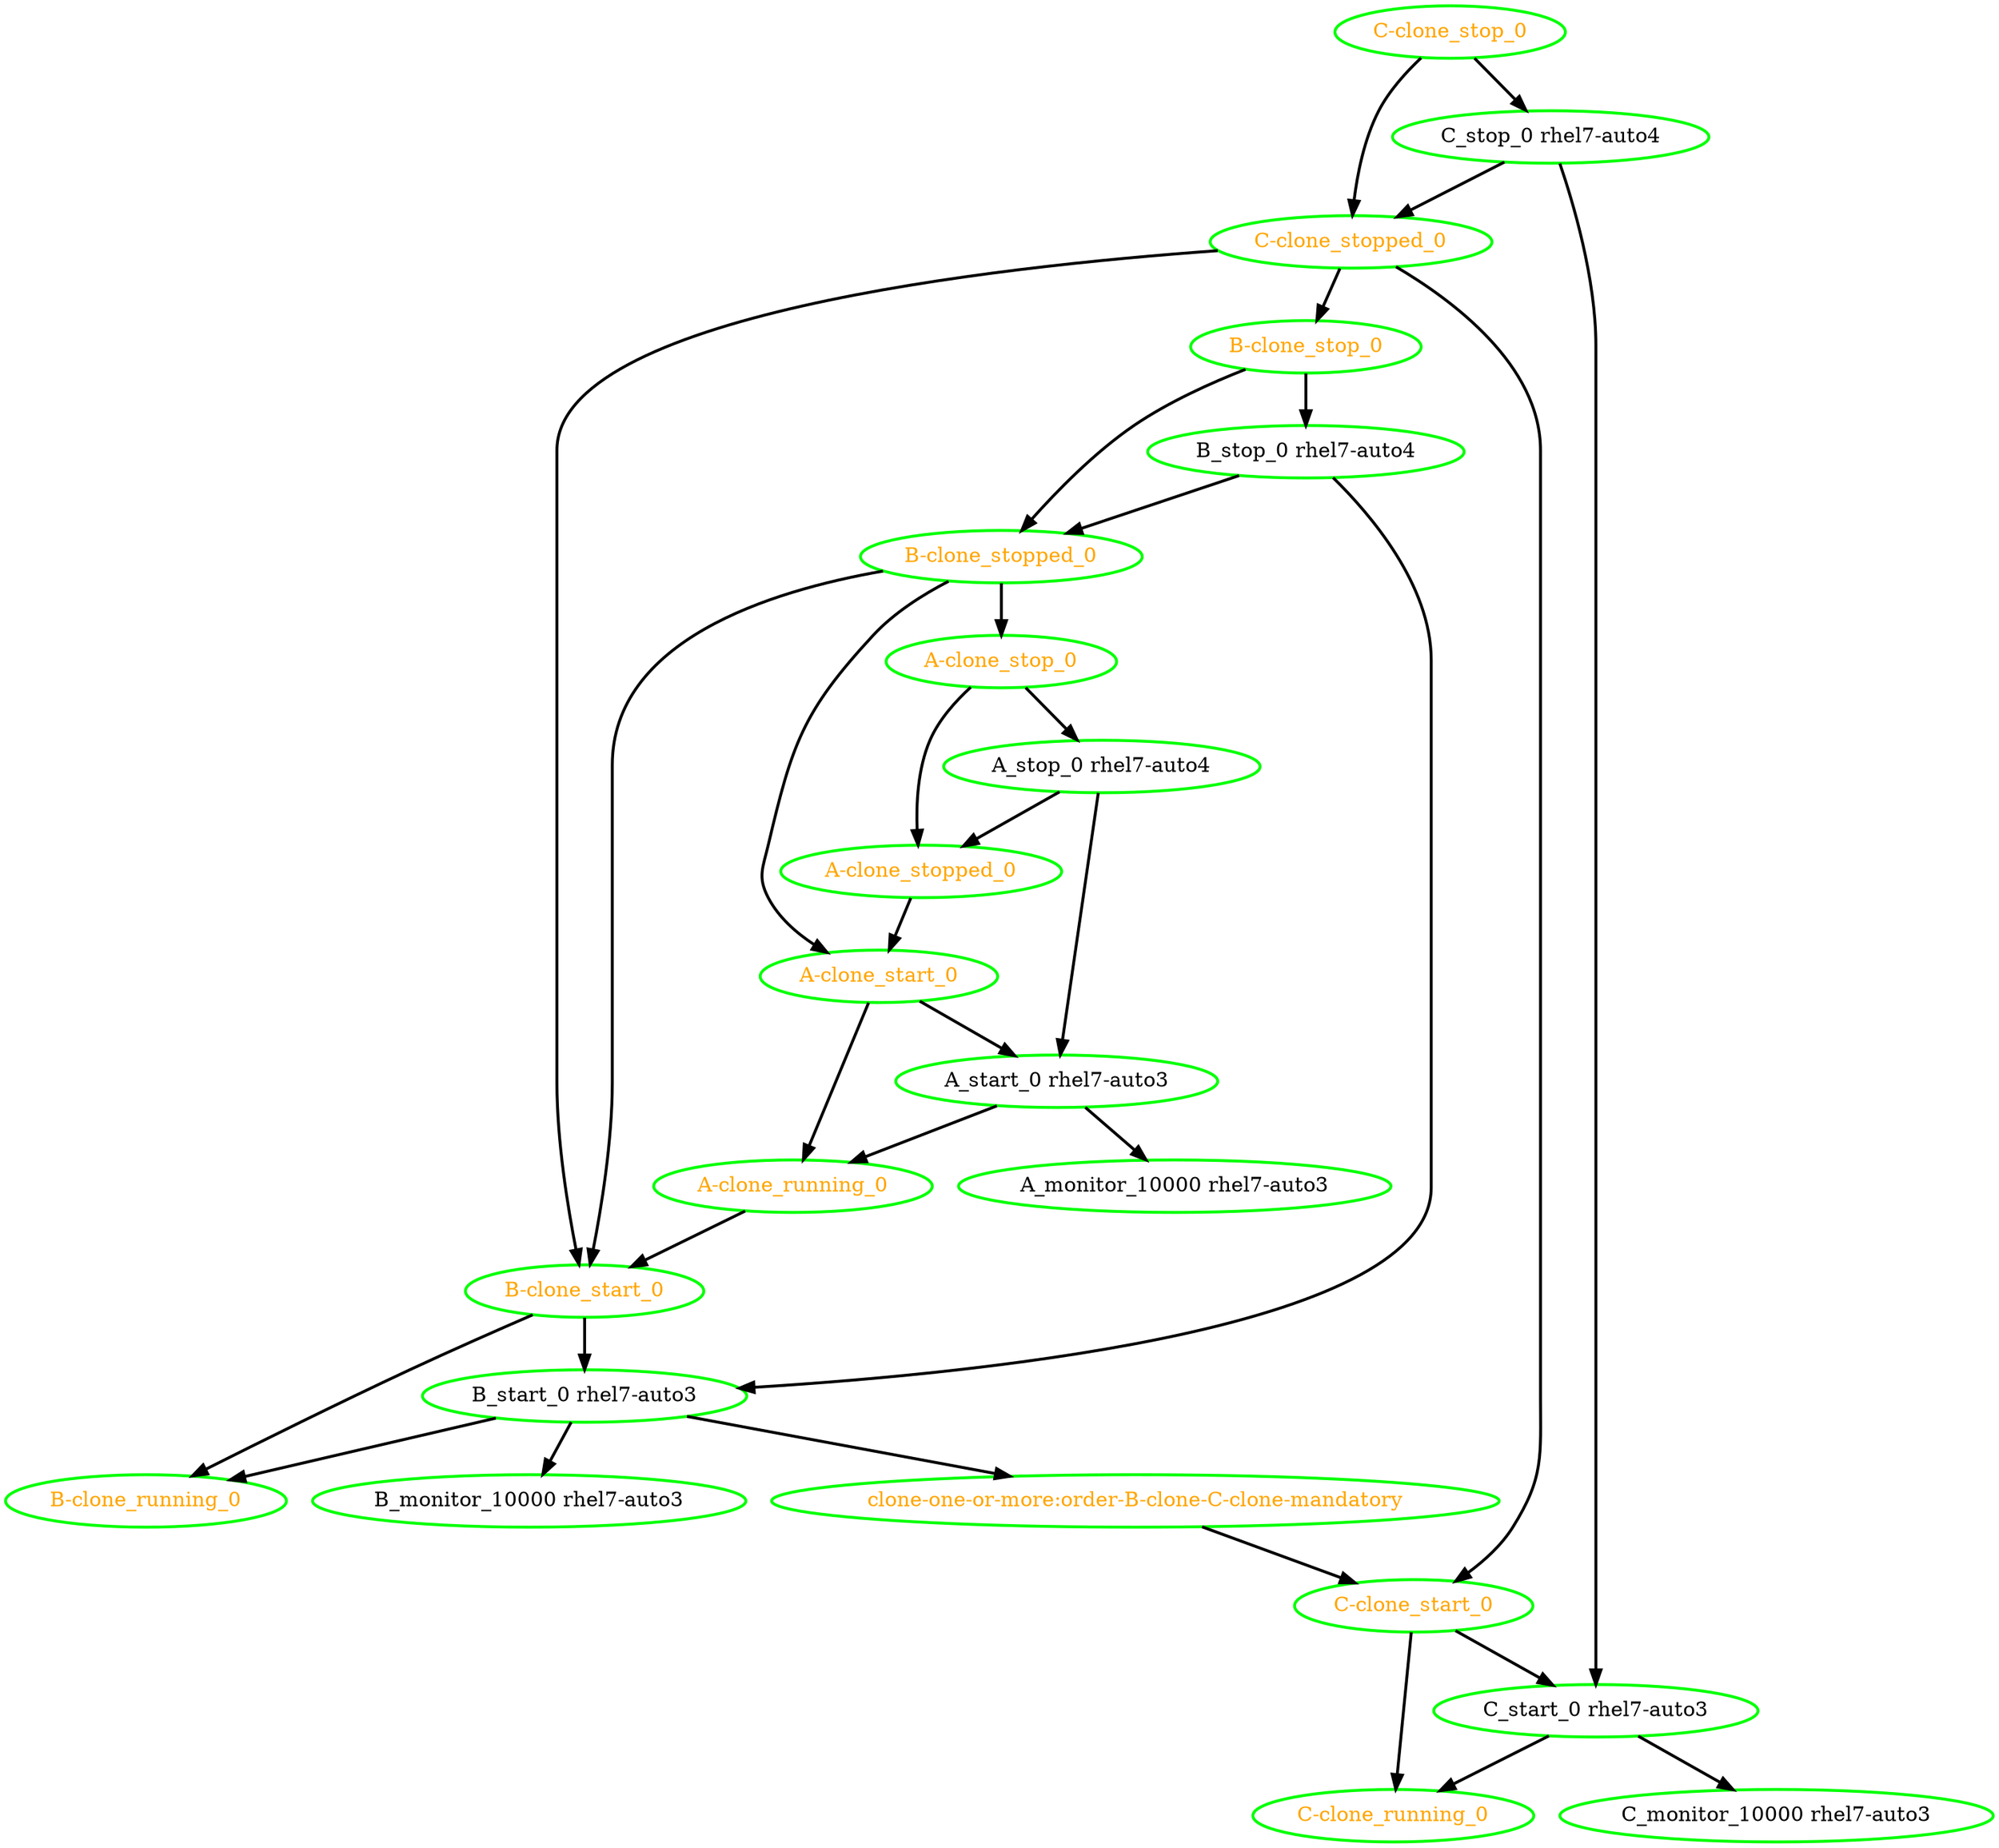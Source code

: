  digraph "g" {
"A-clone_running_0" -> "B-clone_start_0" [ style = bold]
"A-clone_running_0" [ style=bold color="green" fontcolor="orange"]
"A-clone_start_0" -> "A-clone_running_0" [ style = bold]
"A-clone_start_0" -> "A_start_0 rhel7-auto3" [ style = bold]
"A-clone_start_0" [ style=bold color="green" fontcolor="orange"]
"A-clone_stop_0" -> "A-clone_stopped_0" [ style = bold]
"A-clone_stop_0" -> "A_stop_0 rhel7-auto4" [ style = bold]
"A-clone_stop_0" [ style=bold color="green" fontcolor="orange"]
"A-clone_stopped_0" -> "A-clone_start_0" [ style = bold]
"A-clone_stopped_0" [ style=bold color="green" fontcolor="orange"]
"A_monitor_10000 rhel7-auto3" [ style=bold color="green" fontcolor="black"]
"A_start_0 rhel7-auto3" -> "A-clone_running_0" [ style = bold]
"A_start_0 rhel7-auto3" -> "A_monitor_10000 rhel7-auto3" [ style = bold]
"A_start_0 rhel7-auto3" [ style=bold color="green" fontcolor="black"]
"A_stop_0 rhel7-auto4" -> "A-clone_stopped_0" [ style = bold]
"A_stop_0 rhel7-auto4" -> "A_start_0 rhel7-auto3" [ style = bold]
"A_stop_0 rhel7-auto4" [ style=bold color="green" fontcolor="black"]
"B-clone_running_0" [ style=bold color="green" fontcolor="orange"]
"B-clone_start_0" -> "B-clone_running_0" [ style = bold]
"B-clone_start_0" -> "B_start_0 rhel7-auto3" [ style = bold]
"B-clone_start_0" [ style=bold color="green" fontcolor="orange"]
"B-clone_stop_0" -> "B-clone_stopped_0" [ style = bold]
"B-clone_stop_0" -> "B_stop_0 rhel7-auto4" [ style = bold]
"B-clone_stop_0" [ style=bold color="green" fontcolor="orange"]
"B-clone_stopped_0" -> "A-clone_start_0" [ style = bold]
"B-clone_stopped_0" -> "A-clone_stop_0" [ style = bold]
"B-clone_stopped_0" -> "B-clone_start_0" [ style = bold]
"B-clone_stopped_0" [ style=bold color="green" fontcolor="orange"]
"B_monitor_10000 rhel7-auto3" [ style=bold color="green" fontcolor="black"]
"B_start_0 rhel7-auto3" -> "B-clone_running_0" [ style = bold]
"B_start_0 rhel7-auto3" -> "B_monitor_10000 rhel7-auto3" [ style = bold]
"B_start_0 rhel7-auto3" -> "clone-one-or-more:order-B-clone-C-clone-mandatory" [ style = bold]
"B_start_0 rhel7-auto3" [ style=bold color="green" fontcolor="black"]
"B_stop_0 rhel7-auto4" -> "B-clone_stopped_0" [ style = bold]
"B_stop_0 rhel7-auto4" -> "B_start_0 rhel7-auto3" [ style = bold]
"B_stop_0 rhel7-auto4" [ style=bold color="green" fontcolor="black"]
"C-clone_running_0" [ style=bold color="green" fontcolor="orange"]
"C-clone_start_0" -> "C-clone_running_0" [ style = bold]
"C-clone_start_0" -> "C_start_0 rhel7-auto3" [ style = bold]
"C-clone_start_0" [ style=bold color="green" fontcolor="orange"]
"C-clone_stop_0" -> "C-clone_stopped_0" [ style = bold]
"C-clone_stop_0" -> "C_stop_0 rhel7-auto4" [ style = bold]
"C-clone_stop_0" [ style=bold color="green" fontcolor="orange"]
"C-clone_stopped_0" -> "B-clone_start_0" [ style = bold]
"C-clone_stopped_0" -> "B-clone_stop_0" [ style = bold]
"C-clone_stopped_0" -> "C-clone_start_0" [ style = bold]
"C-clone_stopped_0" [ style=bold color="green" fontcolor="orange"]
"C_monitor_10000 rhel7-auto3" [ style=bold color="green" fontcolor="black"]
"C_start_0 rhel7-auto3" -> "C-clone_running_0" [ style = bold]
"C_start_0 rhel7-auto3" -> "C_monitor_10000 rhel7-auto3" [ style = bold]
"C_start_0 rhel7-auto3" [ style=bold color="green" fontcolor="black"]
"C_stop_0 rhel7-auto4" -> "C-clone_stopped_0" [ style = bold]
"C_stop_0 rhel7-auto4" -> "C_start_0 rhel7-auto3" [ style = bold]
"C_stop_0 rhel7-auto4" [ style=bold color="green" fontcolor="black"]
"clone-one-or-more:order-B-clone-C-clone-mandatory" -> "C-clone_start_0" [ style = bold]
"clone-one-or-more:order-B-clone-C-clone-mandatory" [ style=bold color="green" fontcolor="orange"]
}
